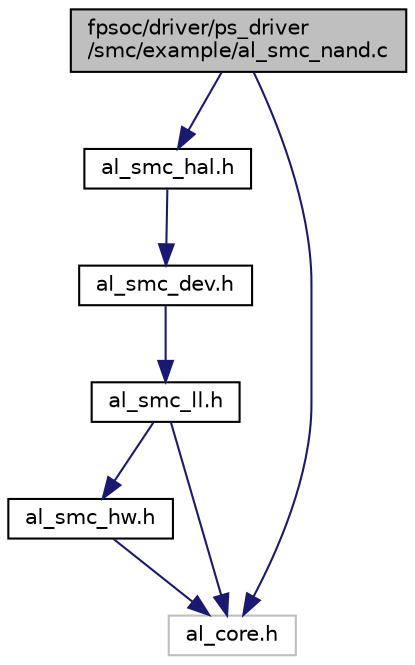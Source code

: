 digraph "fpsoc/driver/ps_driver/smc/example/al_smc_nand.c"
{
  edge [fontname="Helvetica",fontsize="10",labelfontname="Helvetica",labelfontsize="10"];
  node [fontname="Helvetica",fontsize="10",shape=record];
  Node0 [label="fpsoc/driver/ps_driver\l/smc/example/al_smc_nand.c",height=0.2,width=0.4,color="black", fillcolor="grey75", style="filled", fontcolor="black"];
  Node0 -> Node1 [color="midnightblue",fontsize="10",style="solid",fontname="Helvetica"];
  Node1 [label="al_smc_hal.h",height=0.2,width=0.4,color="black", fillcolor="white", style="filled",URL="$al__smc__hal_8h.html"];
  Node1 -> Node2 [color="midnightblue",fontsize="10",style="solid",fontname="Helvetica"];
  Node2 [label="al_smc_dev.h",height=0.2,width=0.4,color="black", fillcolor="white", style="filled",URL="$al__smc__dev_8h.html"];
  Node2 -> Node3 [color="midnightblue",fontsize="10",style="solid",fontname="Helvetica"];
  Node3 [label="al_smc_ll.h",height=0.2,width=0.4,color="black", fillcolor="white", style="filled",URL="$al__smc__ll_8h.html"];
  Node3 -> Node4 [color="midnightblue",fontsize="10",style="solid",fontname="Helvetica"];
  Node4 [label="al_smc_hw.h",height=0.2,width=0.4,color="black", fillcolor="white", style="filled",URL="$al__smc__hw_8h.html"];
  Node4 -> Node5 [color="midnightblue",fontsize="10",style="solid",fontname="Helvetica"];
  Node5 [label="al_core.h",height=0.2,width=0.4,color="grey75", fillcolor="white", style="filled"];
  Node3 -> Node5 [color="midnightblue",fontsize="10",style="solid",fontname="Helvetica"];
  Node0 -> Node5 [color="midnightblue",fontsize="10",style="solid",fontname="Helvetica"];
}
